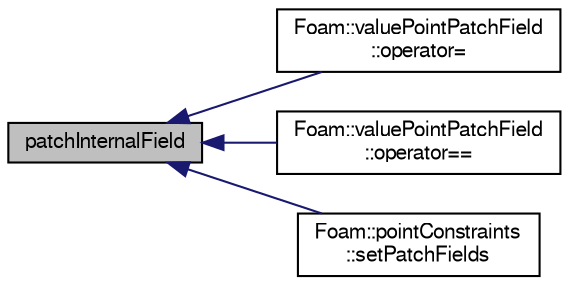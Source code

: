 digraph "patchInternalField"
{
  bgcolor="transparent";
  edge [fontname="FreeSans",fontsize="10",labelfontname="FreeSans",labelfontsize="10"];
  node [fontname="FreeSans",fontsize="10",shape=record];
  rankdir="LR";
  Node1 [label="patchInternalField",height=0.2,width=0.4,color="black", fillcolor="grey75", style="filled" fontcolor="black"];
  Node1 -> Node2 [dir="back",color="midnightblue",fontsize="10",style="solid",fontname="FreeSans"];
  Node2 [label="Foam::valuePointPatchField\l::operator=",height=0.2,width=0.4,color="black",URL="$a02705.html#a592aebbe6d3fe759f378a22eb0db9257"];
  Node1 -> Node3 [dir="back",color="midnightblue",fontsize="10",style="solid",fontname="FreeSans"];
  Node3 [label="Foam::valuePointPatchField\l::operator==",height=0.2,width=0.4,color="black",URL="$a02705.html#a4e7759ad5838b077325ea18e08b17612"];
  Node1 -> Node4 [dir="back",color="midnightblue",fontsize="10",style="solid",fontname="FreeSans"];
  Node4 [label="Foam::pointConstraints\l::setPatchFields",height=0.2,width=0.4,color="black",URL="$a01816.html#a1b6bb2c50c9e39688aa71d2263865d68",tooltip="Helper: set patchField values from internal values (on. "];
}
